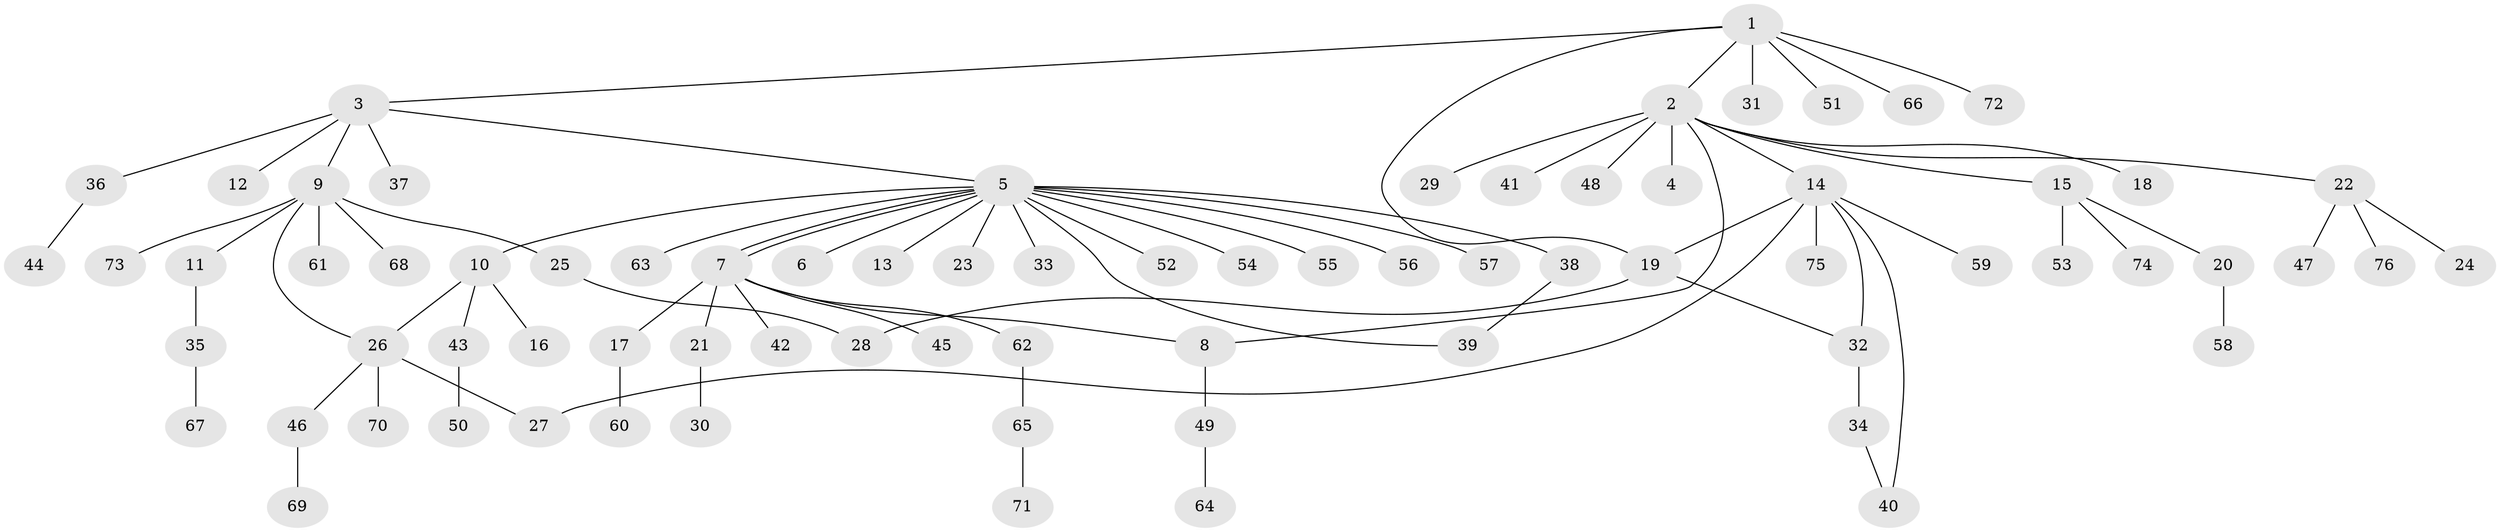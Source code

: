 // Generated by graph-tools (version 1.1) at 2025/11/02/27/25 16:11:13]
// undirected, 76 vertices, 84 edges
graph export_dot {
graph [start="1"]
  node [color=gray90,style=filled];
  1;
  2;
  3;
  4;
  5;
  6;
  7;
  8;
  9;
  10;
  11;
  12;
  13;
  14;
  15;
  16;
  17;
  18;
  19;
  20;
  21;
  22;
  23;
  24;
  25;
  26;
  27;
  28;
  29;
  30;
  31;
  32;
  33;
  34;
  35;
  36;
  37;
  38;
  39;
  40;
  41;
  42;
  43;
  44;
  45;
  46;
  47;
  48;
  49;
  50;
  51;
  52;
  53;
  54;
  55;
  56;
  57;
  58;
  59;
  60;
  61;
  62;
  63;
  64;
  65;
  66;
  67;
  68;
  69;
  70;
  71;
  72;
  73;
  74;
  75;
  76;
  1 -- 2;
  1 -- 3;
  1 -- 19;
  1 -- 31;
  1 -- 51;
  1 -- 66;
  1 -- 72;
  2 -- 4;
  2 -- 8;
  2 -- 14;
  2 -- 15;
  2 -- 18;
  2 -- 22;
  2 -- 29;
  2 -- 41;
  2 -- 48;
  3 -- 5;
  3 -- 9;
  3 -- 12;
  3 -- 36;
  3 -- 37;
  5 -- 6;
  5 -- 7;
  5 -- 7;
  5 -- 10;
  5 -- 13;
  5 -- 23;
  5 -- 33;
  5 -- 38;
  5 -- 39;
  5 -- 52;
  5 -- 54;
  5 -- 55;
  5 -- 56;
  5 -- 57;
  5 -- 63;
  7 -- 8;
  7 -- 17;
  7 -- 21;
  7 -- 42;
  7 -- 45;
  7 -- 62;
  8 -- 49;
  9 -- 11;
  9 -- 25;
  9 -- 26;
  9 -- 61;
  9 -- 68;
  9 -- 73;
  10 -- 16;
  10 -- 26;
  10 -- 43;
  11 -- 35;
  14 -- 19;
  14 -- 27;
  14 -- 32;
  14 -- 40;
  14 -- 59;
  14 -- 75;
  15 -- 20;
  15 -- 53;
  15 -- 74;
  17 -- 60;
  19 -- 28;
  19 -- 32;
  20 -- 58;
  21 -- 30;
  22 -- 24;
  22 -- 47;
  22 -- 76;
  25 -- 28;
  26 -- 27;
  26 -- 46;
  26 -- 70;
  32 -- 34;
  34 -- 40;
  35 -- 67;
  36 -- 44;
  38 -- 39;
  43 -- 50;
  46 -- 69;
  49 -- 64;
  62 -- 65;
  65 -- 71;
}
